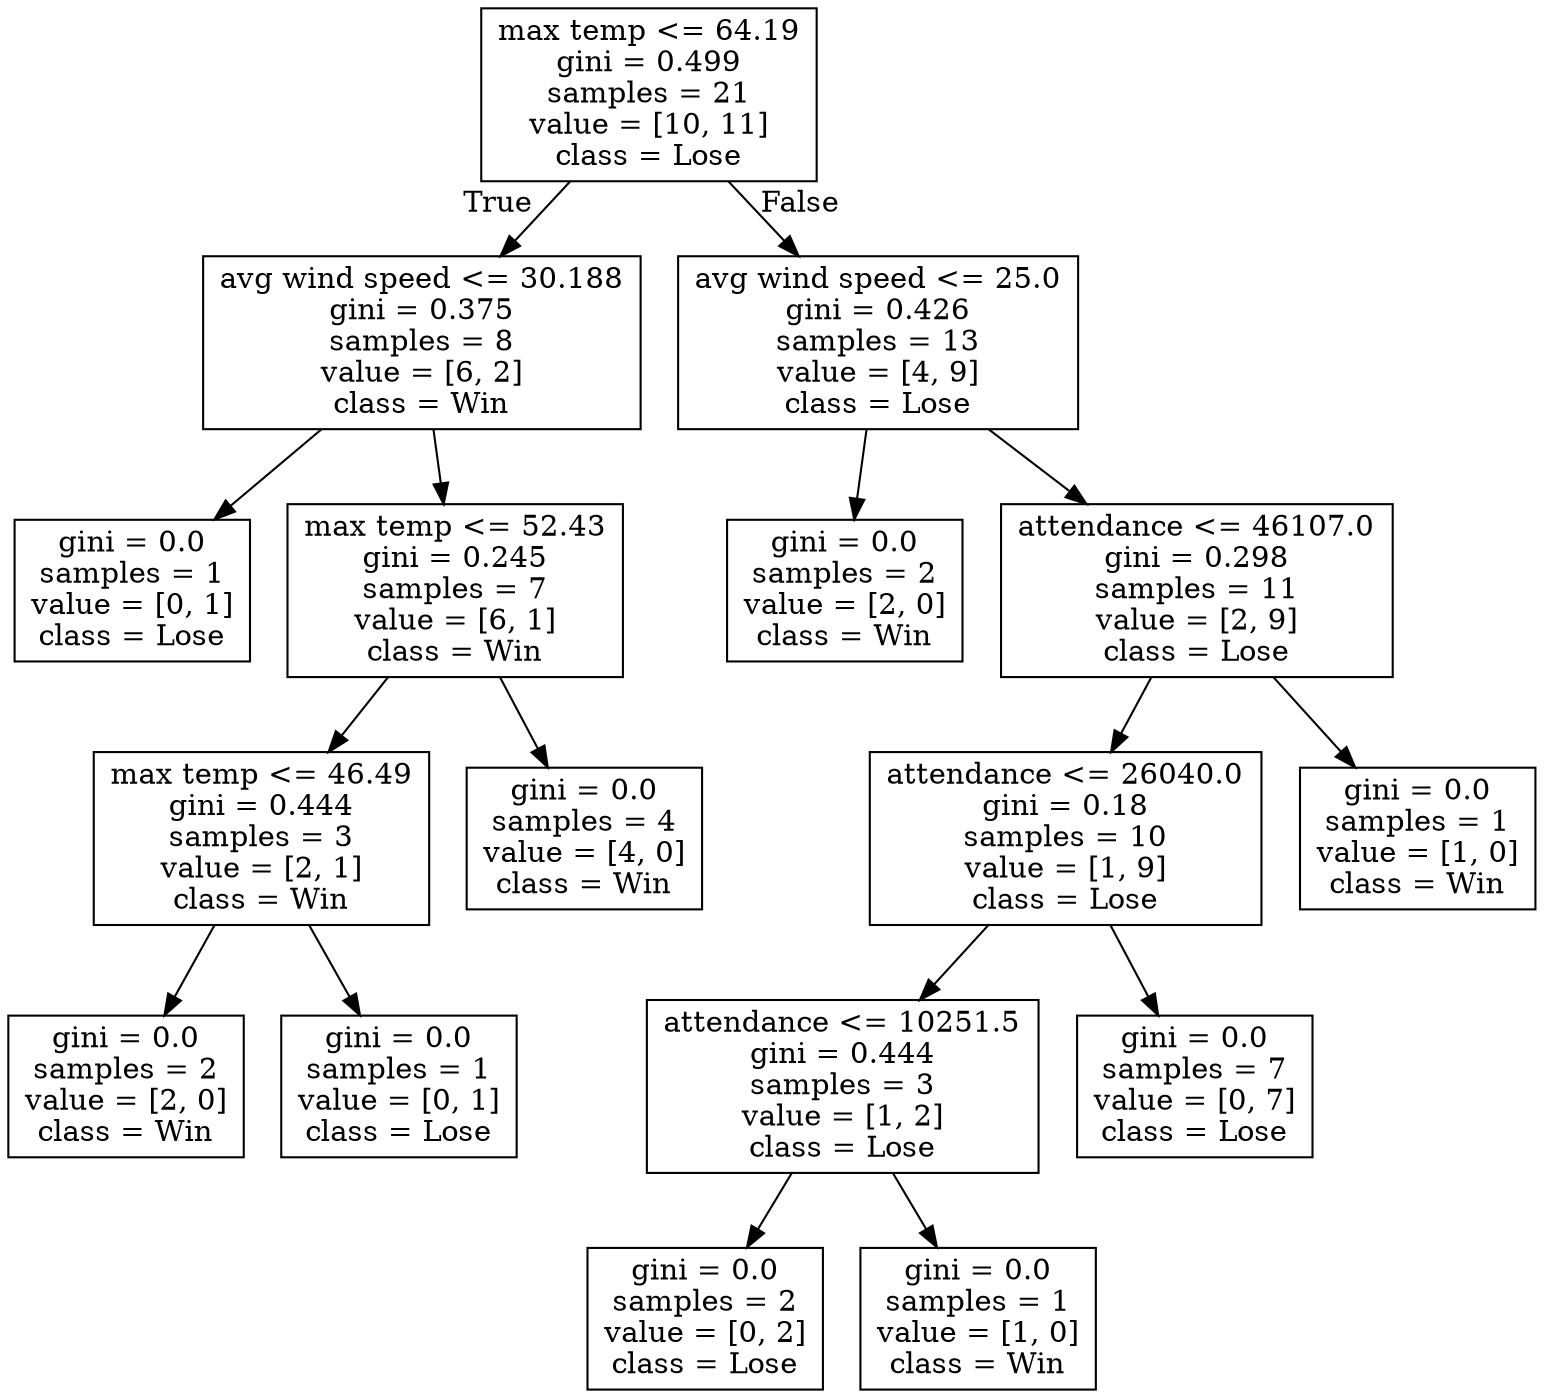 digraph Tree {
node [shape=box] ;
0 [label="max temp <= 64.19\ngini = 0.499\nsamples = 21\nvalue = [10, 11]\nclass = Lose"] ;
1 [label="avg wind speed <= 30.188\ngini = 0.375\nsamples = 8\nvalue = [6, 2]\nclass = Win"] ;
0 -> 1 [labeldistance=2.5, labelangle=45, headlabel="True"] ;
2 [label="gini = 0.0\nsamples = 1\nvalue = [0, 1]\nclass = Lose"] ;
1 -> 2 ;
3 [label="max temp <= 52.43\ngini = 0.245\nsamples = 7\nvalue = [6, 1]\nclass = Win"] ;
1 -> 3 ;
4 [label="max temp <= 46.49\ngini = 0.444\nsamples = 3\nvalue = [2, 1]\nclass = Win"] ;
3 -> 4 ;
5 [label="gini = 0.0\nsamples = 2\nvalue = [2, 0]\nclass = Win"] ;
4 -> 5 ;
6 [label="gini = 0.0\nsamples = 1\nvalue = [0, 1]\nclass = Lose"] ;
4 -> 6 ;
7 [label="gini = 0.0\nsamples = 4\nvalue = [4, 0]\nclass = Win"] ;
3 -> 7 ;
8 [label="avg wind speed <= 25.0\ngini = 0.426\nsamples = 13\nvalue = [4, 9]\nclass = Lose"] ;
0 -> 8 [labeldistance=2.5, labelangle=-45, headlabel="False"] ;
9 [label="gini = 0.0\nsamples = 2\nvalue = [2, 0]\nclass = Win"] ;
8 -> 9 ;
10 [label="attendance <= 46107.0\ngini = 0.298\nsamples = 11\nvalue = [2, 9]\nclass = Lose"] ;
8 -> 10 ;
11 [label="attendance <= 26040.0\ngini = 0.18\nsamples = 10\nvalue = [1, 9]\nclass = Lose"] ;
10 -> 11 ;
12 [label="attendance <= 10251.5\ngini = 0.444\nsamples = 3\nvalue = [1, 2]\nclass = Lose"] ;
11 -> 12 ;
13 [label="gini = 0.0\nsamples = 2\nvalue = [0, 2]\nclass = Lose"] ;
12 -> 13 ;
14 [label="gini = 0.0\nsamples = 1\nvalue = [1, 0]\nclass = Win"] ;
12 -> 14 ;
15 [label="gini = 0.0\nsamples = 7\nvalue = [0, 7]\nclass = Lose"] ;
11 -> 15 ;
16 [label="gini = 0.0\nsamples = 1\nvalue = [1, 0]\nclass = Win"] ;
10 -> 16 ;
}